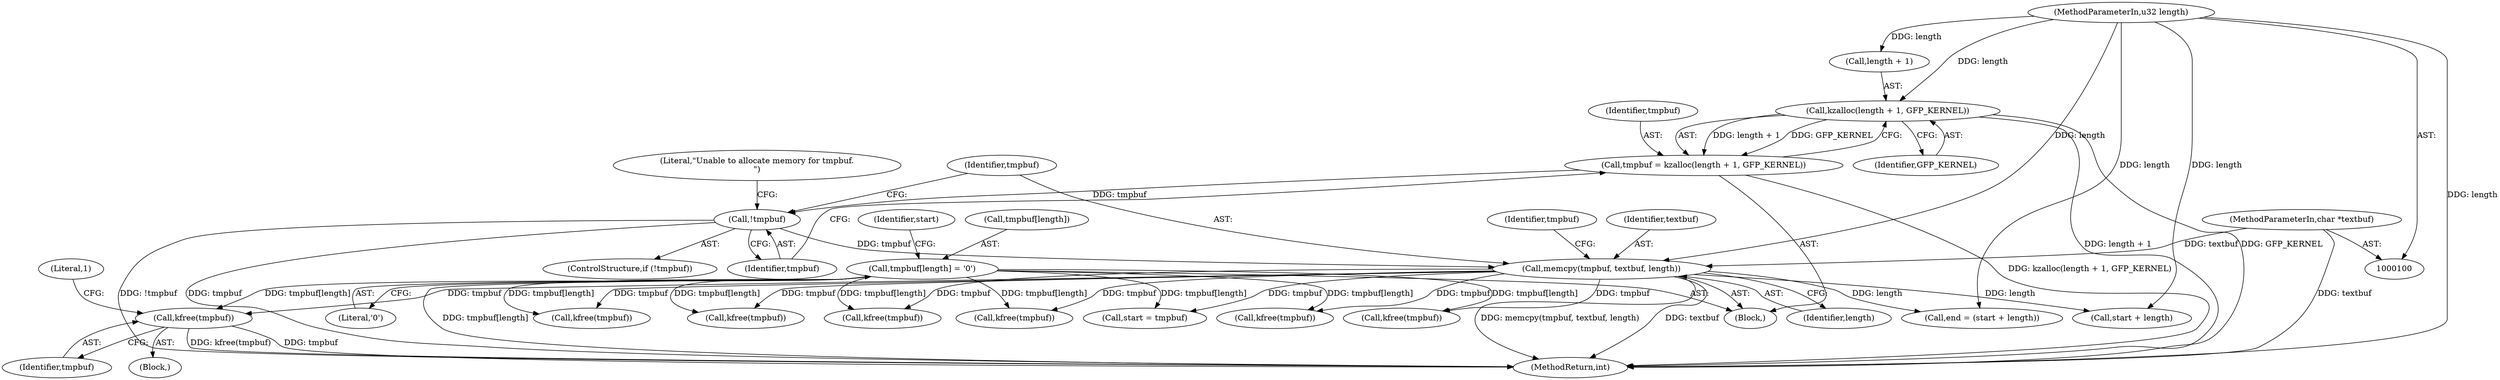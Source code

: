 digraph "0_linux_cea4dcfdad926a27a18e188720efe0f2c9403456_0@API" {
"1000216" [label="(Call,kfree(tmpbuf))"];
"1000142" [label="(Call,tmpbuf[length] = '\0')"];
"1000138" [label="(Call,memcpy(tmpbuf, textbuf, length))"];
"1000130" [label="(Call,!tmpbuf)"];
"1000122" [label="(Call,tmpbuf = kzalloc(length + 1, GFP_KERNEL))"];
"1000124" [label="(Call,kzalloc(length + 1, GFP_KERNEL))"];
"1000104" [label="(MethodParameterIn,u32 length)"];
"1000103" [label="(MethodParameterIn,char *textbuf)"];
"1000217" [label="(Identifier,tmpbuf)"];
"1000263" [label="(Call,kfree(tmpbuf))"];
"1000138" [label="(Call,memcpy(tmpbuf, textbuf, length))"];
"1000104" [label="(MethodParameterIn,u32 length)"];
"1000150" [label="(Call,end = (start + length))"];
"1000103" [label="(MethodParameterIn,char *textbuf)"];
"1000129" [label="(ControlStructure,if (!tmpbuf))"];
"1000128" [label="(Identifier,GFP_KERNEL)"];
"1000146" [label="(Literal,'\0')"];
"1000215" [label="(Block,)"];
"1000142" [label="(Call,tmpbuf[length] = '\0')"];
"1000122" [label="(Call,tmpbuf = kzalloc(length + 1, GFP_KERNEL))"];
"1000280" [label="(Call,kfree(tmpbuf))"];
"1000130" [label="(Call,!tmpbuf)"];
"1000148" [label="(Identifier,start)"];
"1000216" [label="(Call,kfree(tmpbuf))"];
"1000125" [label="(Call,length + 1)"];
"1000291" [label="(MethodReturn,int)"];
"1000143" [label="(Call,tmpbuf[length])"];
"1000140" [label="(Identifier,textbuf)"];
"1000134" [label="(Literal,\"Unable to allocate memory for tmpbuf.\n\")"];
"1000131" [label="(Identifier,tmpbuf)"];
"1000141" [label="(Identifier,length)"];
"1000173" [label="(Call,kfree(tmpbuf))"];
"1000220" [label="(Literal,1)"];
"1000238" [label="(Call,kfree(tmpbuf))"];
"1000147" [label="(Call,start = tmpbuf)"];
"1000287" [label="(Call,kfree(tmpbuf))"];
"1000193" [label="(Call,kfree(tmpbuf))"];
"1000152" [label="(Call,start + length)"];
"1000139" [label="(Identifier,tmpbuf)"];
"1000106" [label="(Block,)"];
"1000144" [label="(Identifier,tmpbuf)"];
"1000123" [label="(Identifier,tmpbuf)"];
"1000124" [label="(Call,kzalloc(length + 1, GFP_KERNEL))"];
"1000216" -> "1000215"  [label="AST: "];
"1000216" -> "1000217"  [label="CFG: "];
"1000217" -> "1000216"  [label="AST: "];
"1000220" -> "1000216"  [label="CFG: "];
"1000216" -> "1000291"  [label="DDG: kfree(tmpbuf)"];
"1000216" -> "1000291"  [label="DDG: tmpbuf"];
"1000142" -> "1000216"  [label="DDG: tmpbuf[length]"];
"1000138" -> "1000216"  [label="DDG: tmpbuf"];
"1000142" -> "1000106"  [label="AST: "];
"1000142" -> "1000146"  [label="CFG: "];
"1000143" -> "1000142"  [label="AST: "];
"1000146" -> "1000142"  [label="AST: "];
"1000148" -> "1000142"  [label="CFG: "];
"1000142" -> "1000291"  [label="DDG: tmpbuf[length]"];
"1000142" -> "1000147"  [label="DDG: tmpbuf[length]"];
"1000142" -> "1000173"  [label="DDG: tmpbuf[length]"];
"1000142" -> "1000193"  [label="DDG: tmpbuf[length]"];
"1000142" -> "1000238"  [label="DDG: tmpbuf[length]"];
"1000142" -> "1000263"  [label="DDG: tmpbuf[length]"];
"1000142" -> "1000280"  [label="DDG: tmpbuf[length]"];
"1000142" -> "1000287"  [label="DDG: tmpbuf[length]"];
"1000138" -> "1000106"  [label="AST: "];
"1000138" -> "1000141"  [label="CFG: "];
"1000139" -> "1000138"  [label="AST: "];
"1000140" -> "1000138"  [label="AST: "];
"1000141" -> "1000138"  [label="AST: "];
"1000144" -> "1000138"  [label="CFG: "];
"1000138" -> "1000291"  [label="DDG: textbuf"];
"1000138" -> "1000291"  [label="DDG: memcpy(tmpbuf, textbuf, length)"];
"1000130" -> "1000138"  [label="DDG: tmpbuf"];
"1000103" -> "1000138"  [label="DDG: textbuf"];
"1000104" -> "1000138"  [label="DDG: length"];
"1000138" -> "1000147"  [label="DDG: tmpbuf"];
"1000138" -> "1000150"  [label="DDG: length"];
"1000138" -> "1000152"  [label="DDG: length"];
"1000138" -> "1000173"  [label="DDG: tmpbuf"];
"1000138" -> "1000193"  [label="DDG: tmpbuf"];
"1000138" -> "1000238"  [label="DDG: tmpbuf"];
"1000138" -> "1000263"  [label="DDG: tmpbuf"];
"1000138" -> "1000280"  [label="DDG: tmpbuf"];
"1000138" -> "1000287"  [label="DDG: tmpbuf"];
"1000130" -> "1000129"  [label="AST: "];
"1000130" -> "1000131"  [label="CFG: "];
"1000131" -> "1000130"  [label="AST: "];
"1000134" -> "1000130"  [label="CFG: "];
"1000139" -> "1000130"  [label="CFG: "];
"1000130" -> "1000291"  [label="DDG: !tmpbuf"];
"1000130" -> "1000291"  [label="DDG: tmpbuf"];
"1000122" -> "1000130"  [label="DDG: tmpbuf"];
"1000122" -> "1000106"  [label="AST: "];
"1000122" -> "1000124"  [label="CFG: "];
"1000123" -> "1000122"  [label="AST: "];
"1000124" -> "1000122"  [label="AST: "];
"1000131" -> "1000122"  [label="CFG: "];
"1000122" -> "1000291"  [label="DDG: kzalloc(length + 1, GFP_KERNEL)"];
"1000124" -> "1000122"  [label="DDG: length + 1"];
"1000124" -> "1000122"  [label="DDG: GFP_KERNEL"];
"1000124" -> "1000128"  [label="CFG: "];
"1000125" -> "1000124"  [label="AST: "];
"1000128" -> "1000124"  [label="AST: "];
"1000124" -> "1000291"  [label="DDG: length + 1"];
"1000124" -> "1000291"  [label="DDG: GFP_KERNEL"];
"1000104" -> "1000124"  [label="DDG: length"];
"1000104" -> "1000100"  [label="AST: "];
"1000104" -> "1000291"  [label="DDG: length"];
"1000104" -> "1000125"  [label="DDG: length"];
"1000104" -> "1000150"  [label="DDG: length"];
"1000104" -> "1000152"  [label="DDG: length"];
"1000103" -> "1000100"  [label="AST: "];
"1000103" -> "1000291"  [label="DDG: textbuf"];
}
